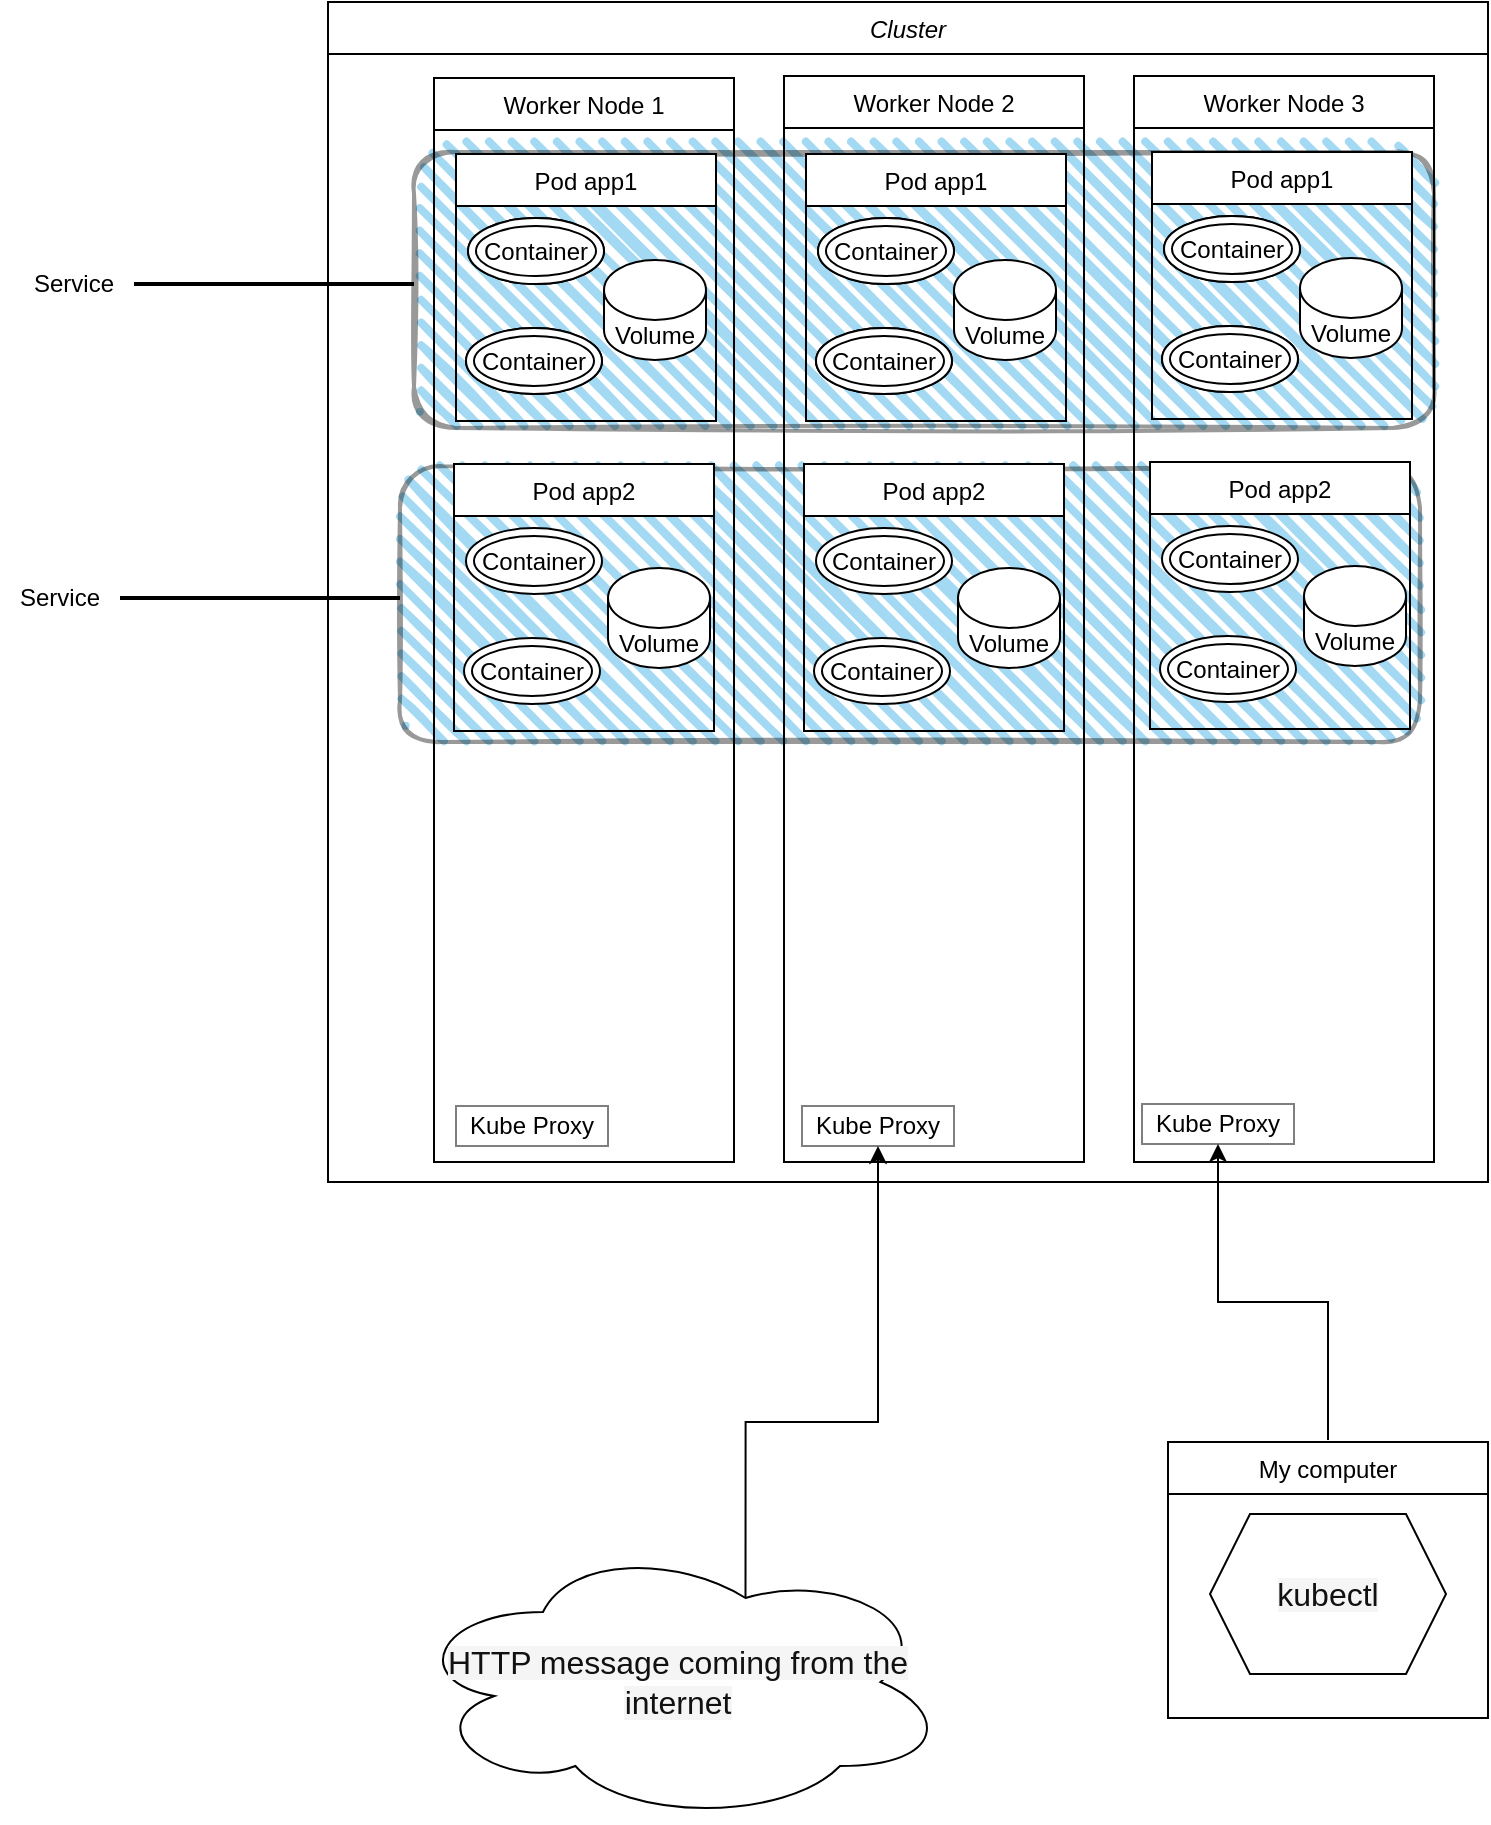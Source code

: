 <mxfile version="15.4.0" type="github">
  <diagram id="C5RBs43oDa-KdzZeNtuy" name="Page-1">
    <mxGraphModel dx="1422" dy="762" grid="1" gridSize="10" guides="1" tooltips="1" connect="1" arrows="1" fold="1" page="1" pageScale="1" pageWidth="827" pageHeight="1169" math="0" shadow="0">
      <root>
        <mxCell id="WIyWlLk6GJQsqaUBKTNV-0" />
        <mxCell id="WIyWlLk6GJQsqaUBKTNV-1" parent="WIyWlLk6GJQsqaUBKTNV-0" />
        <mxCell id="FupmvhsSTydDdCJmexPb-85" value="" style="group;opacity=50;" vertex="1" connectable="0" parent="WIyWlLk6GJQsqaUBKTNV-1">
          <mxGeometry x="13" y="115" width="710" height="138" as="geometry" />
        </mxCell>
        <mxCell id="FupmvhsSTydDdCJmexPb-86" value="" style="rounded=1;whiteSpace=wrap;html=1;strokeWidth=2;fillWeight=4;hachureGap=8;hachureAngle=45;fillColor=#1ba1e2;sketch=1;opacity=40;" vertex="1" parent="FupmvhsSTydDdCJmexPb-85">
          <mxGeometry x="200" width="510" height="138" as="geometry" />
        </mxCell>
        <mxCell id="FupmvhsSTydDdCJmexPb-87" value="" style="line;strokeWidth=2;html=1;" vertex="1" parent="FupmvhsSTydDdCJmexPb-85">
          <mxGeometry x="60" y="61.41" width="140" height="9.2" as="geometry" />
        </mxCell>
        <mxCell id="FupmvhsSTydDdCJmexPb-88" value="Service" style="text;html=1;strokeColor=none;fillColor=none;align=center;verticalAlign=middle;whiteSpace=wrap;rounded=0;" vertex="1" parent="FupmvhsSTydDdCJmexPb-85">
          <mxGeometry y="52.44" width="60" height="27.6" as="geometry" />
        </mxCell>
        <mxCell id="FupmvhsSTydDdCJmexPb-71" value="" style="group" vertex="1" connectable="0" parent="WIyWlLk6GJQsqaUBKTNV-1">
          <mxGeometry x="6" y="272" width="710" height="138" as="geometry" />
        </mxCell>
        <mxCell id="FupmvhsSTydDdCJmexPb-72" value="" style="rounded=1;whiteSpace=wrap;html=1;strokeWidth=2;fillWeight=4;hachureGap=8;hachureAngle=45;fillColor=#1ba1e2;sketch=1;opacity=40;" vertex="1" parent="FupmvhsSTydDdCJmexPb-71">
          <mxGeometry x="200" width="510" height="138" as="geometry" />
        </mxCell>
        <mxCell id="FupmvhsSTydDdCJmexPb-73" value="" style="line;strokeWidth=2;html=1;" vertex="1" parent="FupmvhsSTydDdCJmexPb-71">
          <mxGeometry x="60" y="61.41" width="140" height="9.2" as="geometry" />
        </mxCell>
        <mxCell id="FupmvhsSTydDdCJmexPb-74" value="Service" style="text;html=1;strokeColor=none;fillColor=none;align=center;verticalAlign=middle;whiteSpace=wrap;rounded=0;" vertex="1" parent="FupmvhsSTydDdCJmexPb-71">
          <mxGeometry y="52.44" width="60" height="27.6" as="geometry" />
        </mxCell>
        <mxCell id="zkfFHV4jXpPFQw0GAbJ--0" value="Cluster" style="swimlane;fontStyle=2;align=center;verticalAlign=top;childLayout=stackLayout;horizontal=1;startSize=26;horizontalStack=0;resizeParent=1;resizeLast=0;collapsible=1;marginBottom=0;rounded=0;shadow=0;strokeWidth=1;" parent="WIyWlLk6GJQsqaUBKTNV-1" vertex="1">
          <mxGeometry x="170" y="40" width="580" height="590" as="geometry">
            <mxRectangle x="230" y="140" width="160" height="26" as="alternateBounds" />
          </mxGeometry>
        </mxCell>
        <mxCell id="zkfFHV4jXpPFQw0GAbJ--17" value="Worker Node 1&#xa;" style="swimlane;fontStyle=0;align=center;verticalAlign=top;childLayout=stackLayout;horizontal=1;startSize=26;horizontalStack=0;resizeParent=1;resizeLast=0;collapsible=1;marginBottom=0;rounded=0;shadow=0;strokeWidth=1;" parent="WIyWlLk6GJQsqaUBKTNV-1" vertex="1">
          <mxGeometry x="223" y="78" width="150" height="542" as="geometry">
            <mxRectangle x="550" y="140" width="160" height="26" as="alternateBounds" />
          </mxGeometry>
        </mxCell>
        <mxCell id="FupmvhsSTydDdCJmexPb-0" value="Worker Node 2&#xa;" style="swimlane;fontStyle=0;align=center;verticalAlign=top;childLayout=stackLayout;horizontal=1;startSize=26;horizontalStack=0;resizeParent=1;resizeLast=0;collapsible=1;marginBottom=0;rounded=0;shadow=0;strokeWidth=1;" vertex="1" parent="WIyWlLk6GJQsqaUBKTNV-1">
          <mxGeometry x="398" y="77" width="150" height="543" as="geometry">
            <mxRectangle x="550" y="140" width="160" height="26" as="alternateBounds" />
          </mxGeometry>
        </mxCell>
        <mxCell id="FupmvhsSTydDdCJmexPb-1" value="Worker Node 3&#xa;" style="swimlane;fontStyle=0;align=center;verticalAlign=top;childLayout=stackLayout;horizontal=1;startSize=26;horizontalStack=0;resizeParent=1;resizeLast=0;collapsible=1;marginBottom=0;rounded=0;shadow=0;strokeWidth=1;" vertex="1" parent="WIyWlLk6GJQsqaUBKTNV-1">
          <mxGeometry x="573" y="77" width="150" height="543" as="geometry">
            <mxRectangle x="550" y="140" width="160" height="26" as="alternateBounds" />
          </mxGeometry>
        </mxCell>
        <mxCell id="FupmvhsSTydDdCJmexPb-54" value="&lt;span style=&quot;color: rgb(17 , 17 , 17) ; font-family: , &amp;#34;blinkmacsystemfont&amp;#34; , &amp;#34;segoe ui&amp;#34; , &amp;#34;roboto&amp;#34; , &amp;#34;helvetica&amp;#34; , &amp;#34;arial&amp;#34; , sans-serif , &amp;#34;apple color emoji&amp;#34; , &amp;#34;segoe ui emoji&amp;#34; , &amp;#34;segoe ui symbol&amp;#34; ; font-size: 16px ; background-color: rgb(245 , 245 , 245)&quot;&gt;HTTP message coming from the internet&lt;/span&gt;" style="ellipse;shape=cloud;whiteSpace=wrap;html=1;" vertex="1" parent="WIyWlLk6GJQsqaUBKTNV-1">
          <mxGeometry x="210" y="810" width="270" height="140" as="geometry" />
        </mxCell>
        <mxCell id="FupmvhsSTydDdCJmexPb-57" value="" style="group" vertex="1" connectable="0" parent="WIyWlLk6GJQsqaUBKTNV-1">
          <mxGeometry x="590" y="760" width="160" height="138" as="geometry" />
        </mxCell>
        <mxCell id="zkfFHV4jXpPFQw0GAbJ--6" value="My computer" style="swimlane;fontStyle=0;align=center;verticalAlign=top;childLayout=stackLayout;horizontal=1;startSize=26;horizontalStack=0;resizeParent=1;resizeLast=0;collapsible=1;marginBottom=0;rounded=0;shadow=0;strokeWidth=1;" parent="FupmvhsSTydDdCJmexPb-57" vertex="1">
          <mxGeometry width="160" height="138" as="geometry">
            <mxRectangle x="130" y="380" width="160" height="26" as="alternateBounds" />
          </mxGeometry>
        </mxCell>
        <mxCell id="FupmvhsSTydDdCJmexPb-53" value="&lt;span style=&quot;color: rgb(17 , 17 , 17) ; font-family: , &amp;#34;blinkmacsystemfont&amp;#34; , &amp;#34;segoe ui&amp;#34; , &amp;#34;roboto&amp;#34; , &amp;#34;helvetica&amp;#34; , &amp;#34;arial&amp;#34; , sans-serif , &amp;#34;apple color emoji&amp;#34; , &amp;#34;segoe ui emoji&amp;#34; , &amp;#34;segoe ui symbol&amp;#34; ; font-size: 16px ; background-color: rgb(245 , 245 , 245)&quot;&gt;kubectl&lt;/span&gt;" style="shape=hexagon;perimeter=hexagonPerimeter2;whiteSpace=wrap;html=1;fixedSize=1;" vertex="1" parent="FupmvhsSTydDdCJmexPb-57">
          <mxGeometry x="21" y="36" width="118" height="80" as="geometry" />
        </mxCell>
        <mxCell id="FupmvhsSTydDdCJmexPb-58" value="" style="group" vertex="1" connectable="0" parent="WIyWlLk6GJQsqaUBKTNV-1">
          <mxGeometry x="233" y="271" width="130" height="133.5" as="geometry" />
        </mxCell>
        <mxCell id="FupmvhsSTydDdCJmexPb-27" value="Pod app2" style="swimlane;fontStyle=0;align=center;verticalAlign=top;childLayout=stackLayout;horizontal=1;startSize=26;horizontalStack=0;resizeParent=1;resizeLast=0;collapsible=1;marginBottom=0;rounded=0;shadow=0;strokeWidth=1;" vertex="1" parent="FupmvhsSTydDdCJmexPb-58">
          <mxGeometry width="130" height="133.5" as="geometry">
            <mxRectangle x="340" y="380" width="170" height="26" as="alternateBounds" />
          </mxGeometry>
        </mxCell>
        <mxCell id="FupmvhsSTydDdCJmexPb-28" value="Container" style="ellipse;shape=doubleEllipse;whiteSpace=wrap;html=1;" vertex="1" parent="FupmvhsSTydDdCJmexPb-58">
          <mxGeometry x="6" y="32" width="68" height="33" as="geometry" />
        </mxCell>
        <mxCell id="FupmvhsSTydDdCJmexPb-29" value="Container" style="ellipse;shape=doubleEllipse;whiteSpace=wrap;html=1;" vertex="1" parent="FupmvhsSTydDdCJmexPb-58">
          <mxGeometry x="5" y="87" width="68" height="33" as="geometry" />
        </mxCell>
        <mxCell id="FupmvhsSTydDdCJmexPb-30" value="Volume" style="shape=cylinder3;whiteSpace=wrap;html=1;boundedLbl=1;backgroundOutline=1;size=15;" vertex="1" parent="FupmvhsSTydDdCJmexPb-58">
          <mxGeometry x="77" y="52" width="51" height="50" as="geometry" />
        </mxCell>
        <mxCell id="FupmvhsSTydDdCJmexPb-59" value="" style="group" vertex="1" connectable="0" parent="WIyWlLk6GJQsqaUBKTNV-1">
          <mxGeometry x="234" y="116" width="130" height="133.5" as="geometry" />
        </mxCell>
        <mxCell id="FupmvhsSTydDdCJmexPb-20" value="Pod app2" style="swimlane;fontStyle=0;align=center;verticalAlign=top;childLayout=stackLayout;horizontal=1;startSize=26;horizontalStack=0;resizeParent=1;resizeLast=0;collapsible=1;marginBottom=0;rounded=0;shadow=0;strokeWidth=1;" vertex="1" parent="FupmvhsSTydDdCJmexPb-59">
          <mxGeometry width="130" height="133.5" as="geometry">
            <mxRectangle x="340" y="380" width="170" height="26" as="alternateBounds" />
          </mxGeometry>
        </mxCell>
        <mxCell id="FupmvhsSTydDdCJmexPb-21" value="Container" style="ellipse;shape=doubleEllipse;whiteSpace=wrap;html=1;" vertex="1" parent="FupmvhsSTydDdCJmexPb-59">
          <mxGeometry x="6" y="32" width="68" height="33" as="geometry" />
        </mxCell>
        <mxCell id="FupmvhsSTydDdCJmexPb-22" value="Container" style="ellipse;shape=doubleEllipse;whiteSpace=wrap;html=1;" vertex="1" parent="FupmvhsSTydDdCJmexPb-59">
          <mxGeometry x="5" y="87" width="68" height="33" as="geometry" />
        </mxCell>
        <mxCell id="FupmvhsSTydDdCJmexPb-23" value="Volume" style="shape=cylinder3;whiteSpace=wrap;html=1;boundedLbl=1;backgroundOutline=1;size=15;" vertex="1" parent="FupmvhsSTydDdCJmexPb-59">
          <mxGeometry x="74" y="53" width="51" height="50" as="geometry" />
        </mxCell>
        <mxCell id="FupmvhsSTydDdCJmexPb-24" value="Pod app1" style="swimlane;fontStyle=0;align=center;verticalAlign=top;childLayout=stackLayout;horizontal=1;startSize=26;horizontalStack=0;resizeParent=1;resizeLast=0;collapsible=1;marginBottom=0;rounded=0;shadow=0;strokeWidth=1;" vertex="1" parent="FupmvhsSTydDdCJmexPb-59">
          <mxGeometry width="130" height="133.5" as="geometry">
            <mxRectangle x="340" y="380" width="170" height="26" as="alternateBounds" />
          </mxGeometry>
        </mxCell>
        <mxCell id="FupmvhsSTydDdCJmexPb-25" value="Container" style="ellipse;shape=doubleEllipse;whiteSpace=wrap;html=1;" vertex="1" parent="FupmvhsSTydDdCJmexPb-59">
          <mxGeometry x="6" y="32" width="68" height="33" as="geometry" />
        </mxCell>
        <mxCell id="FupmvhsSTydDdCJmexPb-26" value="Container" style="ellipse;shape=doubleEllipse;whiteSpace=wrap;html=1;" vertex="1" parent="FupmvhsSTydDdCJmexPb-59">
          <mxGeometry x="5" y="87" width="68" height="33" as="geometry" />
        </mxCell>
        <mxCell id="FupmvhsSTydDdCJmexPb-60" value="" style="group" vertex="1" connectable="0" parent="WIyWlLk6GJQsqaUBKTNV-1">
          <mxGeometry x="409" y="116" width="130" height="133.5" as="geometry" />
        </mxCell>
        <mxCell id="FupmvhsSTydDdCJmexPb-31" value="Pod app2" style="swimlane;fontStyle=0;align=center;verticalAlign=top;childLayout=stackLayout;horizontal=1;startSize=26;horizontalStack=0;resizeParent=1;resizeLast=0;collapsible=1;marginBottom=0;rounded=0;shadow=0;strokeWidth=1;" vertex="1" parent="FupmvhsSTydDdCJmexPb-60">
          <mxGeometry width="130" height="133.5" as="geometry">
            <mxRectangle x="340" y="380" width="170" height="26" as="alternateBounds" />
          </mxGeometry>
        </mxCell>
        <mxCell id="FupmvhsSTydDdCJmexPb-32" value="Container" style="ellipse;shape=doubleEllipse;whiteSpace=wrap;html=1;" vertex="1" parent="FupmvhsSTydDdCJmexPb-60">
          <mxGeometry x="6" y="32" width="68" height="33" as="geometry" />
        </mxCell>
        <mxCell id="FupmvhsSTydDdCJmexPb-33" value="Container" style="ellipse;shape=doubleEllipse;whiteSpace=wrap;html=1;" vertex="1" parent="FupmvhsSTydDdCJmexPb-60">
          <mxGeometry x="5" y="87" width="68" height="33" as="geometry" />
        </mxCell>
        <mxCell id="FupmvhsSTydDdCJmexPb-34" value="Volume" style="shape=cylinder3;whiteSpace=wrap;html=1;boundedLbl=1;backgroundOutline=1;size=15;" vertex="1" parent="FupmvhsSTydDdCJmexPb-60">
          <mxGeometry x="74" y="53" width="51" height="50" as="geometry" />
        </mxCell>
        <mxCell id="FupmvhsSTydDdCJmexPb-35" value="Pod app1" style="swimlane;fontStyle=0;align=center;verticalAlign=top;childLayout=stackLayout;horizontal=1;startSize=26;horizontalStack=0;resizeParent=1;resizeLast=0;collapsible=1;marginBottom=0;rounded=0;shadow=0;strokeWidth=1;" vertex="1" parent="FupmvhsSTydDdCJmexPb-60">
          <mxGeometry width="130" height="133.5" as="geometry">
            <mxRectangle x="340" y="380" width="170" height="26" as="alternateBounds" />
          </mxGeometry>
        </mxCell>
        <mxCell id="FupmvhsSTydDdCJmexPb-36" value="Container" style="ellipse;shape=doubleEllipse;whiteSpace=wrap;html=1;" vertex="1" parent="FupmvhsSTydDdCJmexPb-60">
          <mxGeometry x="6" y="32" width="68" height="33" as="geometry" />
        </mxCell>
        <mxCell id="FupmvhsSTydDdCJmexPb-37" value="Container" style="ellipse;shape=doubleEllipse;whiteSpace=wrap;html=1;" vertex="1" parent="FupmvhsSTydDdCJmexPb-60">
          <mxGeometry x="5" y="87" width="68" height="33" as="geometry" />
        </mxCell>
        <mxCell id="FupmvhsSTydDdCJmexPb-61" value="" style="group" vertex="1" connectable="0" parent="WIyWlLk6GJQsqaUBKTNV-1">
          <mxGeometry x="408" y="271" width="130" height="133.5" as="geometry" />
        </mxCell>
        <mxCell id="FupmvhsSTydDdCJmexPb-38" value="Pod app2" style="swimlane;fontStyle=0;align=center;verticalAlign=top;childLayout=stackLayout;horizontal=1;startSize=26;horizontalStack=0;resizeParent=1;resizeLast=0;collapsible=1;marginBottom=0;rounded=0;shadow=0;strokeWidth=1;" vertex="1" parent="FupmvhsSTydDdCJmexPb-61">
          <mxGeometry width="130" height="133.5" as="geometry">
            <mxRectangle x="340" y="380" width="170" height="26" as="alternateBounds" />
          </mxGeometry>
        </mxCell>
        <mxCell id="FupmvhsSTydDdCJmexPb-39" value="Container" style="ellipse;shape=doubleEllipse;whiteSpace=wrap;html=1;" vertex="1" parent="FupmvhsSTydDdCJmexPb-61">
          <mxGeometry x="6" y="32" width="68" height="33" as="geometry" />
        </mxCell>
        <mxCell id="FupmvhsSTydDdCJmexPb-40" value="Container" style="ellipse;shape=doubleEllipse;whiteSpace=wrap;html=1;" vertex="1" parent="FupmvhsSTydDdCJmexPb-61">
          <mxGeometry x="5" y="87" width="68" height="33" as="geometry" />
        </mxCell>
        <mxCell id="FupmvhsSTydDdCJmexPb-41" value="Volume" style="shape=cylinder3;whiteSpace=wrap;html=1;boundedLbl=1;backgroundOutline=1;size=15;" vertex="1" parent="FupmvhsSTydDdCJmexPb-61">
          <mxGeometry x="77" y="52" width="51" height="50" as="geometry" />
        </mxCell>
        <mxCell id="FupmvhsSTydDdCJmexPb-62" value="" style="group" vertex="1" connectable="0" parent="WIyWlLk6GJQsqaUBKTNV-1">
          <mxGeometry x="581" y="270" width="130" height="133.5" as="geometry" />
        </mxCell>
        <mxCell id="FupmvhsSTydDdCJmexPb-49" value="Pod app2" style="swimlane;fontStyle=0;align=center;verticalAlign=top;childLayout=stackLayout;horizontal=1;startSize=26;horizontalStack=0;resizeParent=1;resizeLast=0;collapsible=1;marginBottom=0;rounded=0;shadow=0;strokeWidth=1;" vertex="1" parent="FupmvhsSTydDdCJmexPb-62">
          <mxGeometry width="130" height="133.5" as="geometry">
            <mxRectangle x="340" y="380" width="170" height="26" as="alternateBounds" />
          </mxGeometry>
        </mxCell>
        <mxCell id="FupmvhsSTydDdCJmexPb-50" value="Container" style="ellipse;shape=doubleEllipse;whiteSpace=wrap;html=1;" vertex="1" parent="FupmvhsSTydDdCJmexPb-62">
          <mxGeometry x="6" y="32" width="68" height="33" as="geometry" />
        </mxCell>
        <mxCell id="FupmvhsSTydDdCJmexPb-51" value="Container" style="ellipse;shape=doubleEllipse;whiteSpace=wrap;html=1;" vertex="1" parent="FupmvhsSTydDdCJmexPb-62">
          <mxGeometry x="5" y="87" width="68" height="33" as="geometry" />
        </mxCell>
        <mxCell id="FupmvhsSTydDdCJmexPb-52" value="Volume" style="shape=cylinder3;whiteSpace=wrap;html=1;boundedLbl=1;backgroundOutline=1;size=15;" vertex="1" parent="FupmvhsSTydDdCJmexPb-62">
          <mxGeometry x="77" y="52" width="51" height="50" as="geometry" />
        </mxCell>
        <mxCell id="FupmvhsSTydDdCJmexPb-63" value="" style="group" vertex="1" connectable="0" parent="WIyWlLk6GJQsqaUBKTNV-1">
          <mxGeometry x="582" y="115" width="130" height="133.5" as="geometry" />
        </mxCell>
        <mxCell id="FupmvhsSTydDdCJmexPb-42" value="Pod app2" style="swimlane;fontStyle=0;align=center;verticalAlign=top;childLayout=stackLayout;horizontal=1;startSize=26;horizontalStack=0;resizeParent=1;resizeLast=0;collapsible=1;marginBottom=0;rounded=0;shadow=0;strokeWidth=1;" vertex="1" parent="FupmvhsSTydDdCJmexPb-63">
          <mxGeometry width="130" height="133.5" as="geometry">
            <mxRectangle x="340" y="380" width="170" height="26" as="alternateBounds" />
          </mxGeometry>
        </mxCell>
        <mxCell id="FupmvhsSTydDdCJmexPb-43" value="Container" style="ellipse;shape=doubleEllipse;whiteSpace=wrap;html=1;" vertex="1" parent="FupmvhsSTydDdCJmexPb-63">
          <mxGeometry x="6" y="32" width="68" height="33" as="geometry" />
        </mxCell>
        <mxCell id="FupmvhsSTydDdCJmexPb-44" value="Container" style="ellipse;shape=doubleEllipse;whiteSpace=wrap;html=1;" vertex="1" parent="FupmvhsSTydDdCJmexPb-63">
          <mxGeometry x="5" y="87" width="68" height="33" as="geometry" />
        </mxCell>
        <mxCell id="FupmvhsSTydDdCJmexPb-45" value="Volume" style="shape=cylinder3;whiteSpace=wrap;html=1;boundedLbl=1;backgroundOutline=1;size=15;" vertex="1" parent="FupmvhsSTydDdCJmexPb-63">
          <mxGeometry x="74" y="53" width="51" height="50" as="geometry" />
        </mxCell>
        <mxCell id="FupmvhsSTydDdCJmexPb-46" value="Pod app1" style="swimlane;fontStyle=0;align=center;verticalAlign=top;childLayout=stackLayout;horizontal=1;startSize=26;horizontalStack=0;resizeParent=1;resizeLast=0;collapsible=1;marginBottom=0;rounded=0;shadow=0;strokeWidth=1;" vertex="1" parent="FupmvhsSTydDdCJmexPb-63">
          <mxGeometry width="130" height="133.5" as="geometry">
            <mxRectangle x="340" y="380" width="170" height="26" as="alternateBounds" />
          </mxGeometry>
        </mxCell>
        <mxCell id="FupmvhsSTydDdCJmexPb-47" value="Container" style="ellipse;shape=doubleEllipse;whiteSpace=wrap;html=1;" vertex="1" parent="FupmvhsSTydDdCJmexPb-63">
          <mxGeometry x="6" y="32" width="68" height="33" as="geometry" />
        </mxCell>
        <mxCell id="FupmvhsSTydDdCJmexPb-48" value="Container" style="ellipse;shape=doubleEllipse;whiteSpace=wrap;html=1;" vertex="1" parent="FupmvhsSTydDdCJmexPb-63">
          <mxGeometry x="5" y="87" width="68" height="33" as="geometry" />
        </mxCell>
        <mxCell id="FupmvhsSTydDdCJmexPb-79" value="" style="edgeStyle=segmentEdgeStyle;endArrow=classic;html=1;rounded=0;entryX=0.5;entryY=1;entryDx=0;entryDy=0;" edge="1" parent="WIyWlLk6GJQsqaUBKTNV-1" target="FupmvhsSTydDdCJmexPb-93">
          <mxGeometry width="50" height="50" relative="1" as="geometry">
            <mxPoint x="670" y="759" as="sourcePoint" />
            <mxPoint x="670" y="660" as="targetPoint" />
            <Array as="points">
              <mxPoint x="670" y="690" />
              <mxPoint x="615" y="690" />
            </Array>
          </mxGeometry>
        </mxCell>
        <mxCell id="FupmvhsSTydDdCJmexPb-80" value="" style="edgeStyle=segmentEdgeStyle;endArrow=classic;html=1;rounded=0;exitX=0.625;exitY=0.2;exitDx=0;exitDy=0;exitPerimeter=0;entryX=0.5;entryY=1;entryDx=0;entryDy=0;" edge="1" parent="WIyWlLk6GJQsqaUBKTNV-1" source="FupmvhsSTydDdCJmexPb-54" target="FupmvhsSTydDdCJmexPb-92">
          <mxGeometry width="50" height="50" relative="1" as="geometry">
            <mxPoint x="320" y="800" as="sourcePoint" />
            <mxPoint x="380" y="660" as="targetPoint" />
            <Array as="points">
              <mxPoint x="379" y="750" />
              <mxPoint x="445" y="750" />
            </Array>
          </mxGeometry>
        </mxCell>
        <mxCell id="FupmvhsSTydDdCJmexPb-91" value="Kube Proxy" style="rounded=0;whiteSpace=wrap;html=1;opacity=50;" vertex="1" parent="WIyWlLk6GJQsqaUBKTNV-1">
          <mxGeometry x="234" y="592" width="76" height="20" as="geometry" />
        </mxCell>
        <mxCell id="FupmvhsSTydDdCJmexPb-92" value="Kube Proxy" style="rounded=0;whiteSpace=wrap;html=1;opacity=50;" vertex="1" parent="WIyWlLk6GJQsqaUBKTNV-1">
          <mxGeometry x="407" y="592" width="76" height="20" as="geometry" />
        </mxCell>
        <mxCell id="FupmvhsSTydDdCJmexPb-93" value="Kube Proxy" style="rounded=0;whiteSpace=wrap;html=1;opacity=50;" vertex="1" parent="WIyWlLk6GJQsqaUBKTNV-1">
          <mxGeometry x="577" y="591" width="76" height="20" as="geometry" />
        </mxCell>
      </root>
    </mxGraphModel>
  </diagram>
</mxfile>
